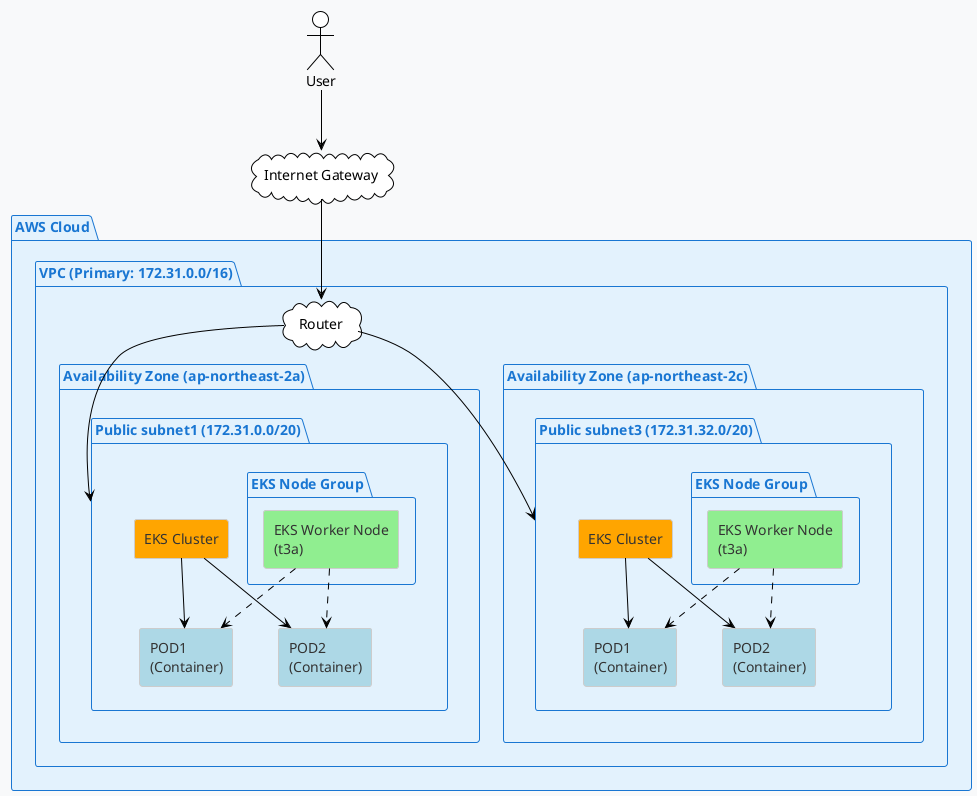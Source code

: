 
@startuml
!theme plain
skinparam backgroundColor #f8f9fa
skinparam rectangle {
    BackgroundColor #ffffff
    BorderColor #cccccc
    FontColor #333333
}

skinparam package {
    BackgroundColor #e3f2fd
    BorderColor #1976d2
    FontColor #1976d2
}

actor "User" as user
cloud "Internet Gateway" as igw

package "AWS Cloud" {
    package "VPC (Primary: 172.31.0.0/16)" as vpc {
        cloud "Router" as router
        
        package "Availability Zone (ap-northeast-2a)" as az1 {
            package "Public subnet1 (172.31.0.0/20)" as pub_subnet1 {
                rectangle "EKS Cluster" as eks_cluster1 #orange
                rectangle "POD1\n(Container)" as pod1_az1 #lightblue
                rectangle "POD2\n(Container)" as pod2_az1 #lightblue
                package "EKS Node Group" as nodegroup1 {
                    rectangle "EKS Worker Node\n(t3a)" as worker1 #lightgreen
                }
            }
        }
        
        package "Availability Zone (ap-northeast-2c)" as az2 {
            package "Public subnet3 (172.31.32.0/20)" as pub_subnet3 {
                rectangle "EKS Cluster" as eks_cluster2 #orange
                rectangle "POD1\n(Container)" as pod1_az2 #lightblue
                rectangle "POD2\n(Container)" as pod2_az2 #lightblue
                package "EKS Node Group" as nodegroup2 {
                    rectangle "EKS Worker Node\n(t3a)" as worker2 #lightgreen
                }
            }
        }
    }
}

' Network connections
user --> igw
igw --> router
router --> pub_subnet1
router --> pub_subnet3

' EKS cluster relationships
eks_cluster1 --> pod1_az1
eks_cluster1 --> pod2_az1
eks_cluster2 --> pod1_az2
eks_cluster2 --> pod2_az2

' Worker node relationships
worker1 ..> pod1_az1
worker1 ..> pod2_az1
worker2 ..> pod1_az2
worker2 ..> pod2_az2
@enduml
